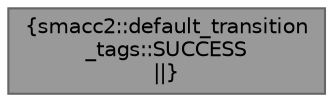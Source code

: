 digraph "smacc2::default_transition_tags::SUCCESS"
{
 // LATEX_PDF_SIZE
  bgcolor="transparent";
  edge [fontname=Helvetica,fontsize=10,labelfontname=Helvetica,labelfontsize=10];
  node [fontname=Helvetica,fontsize=10,shape=box,height=0.2,width=0.4];
  Node1 [label="{smacc2::default_transition\l_tags::SUCCESS\n||}",height=0.2,width=0.4,color="gray40", fillcolor="grey60", style="filled", fontcolor="black",tooltip=" "];
}
